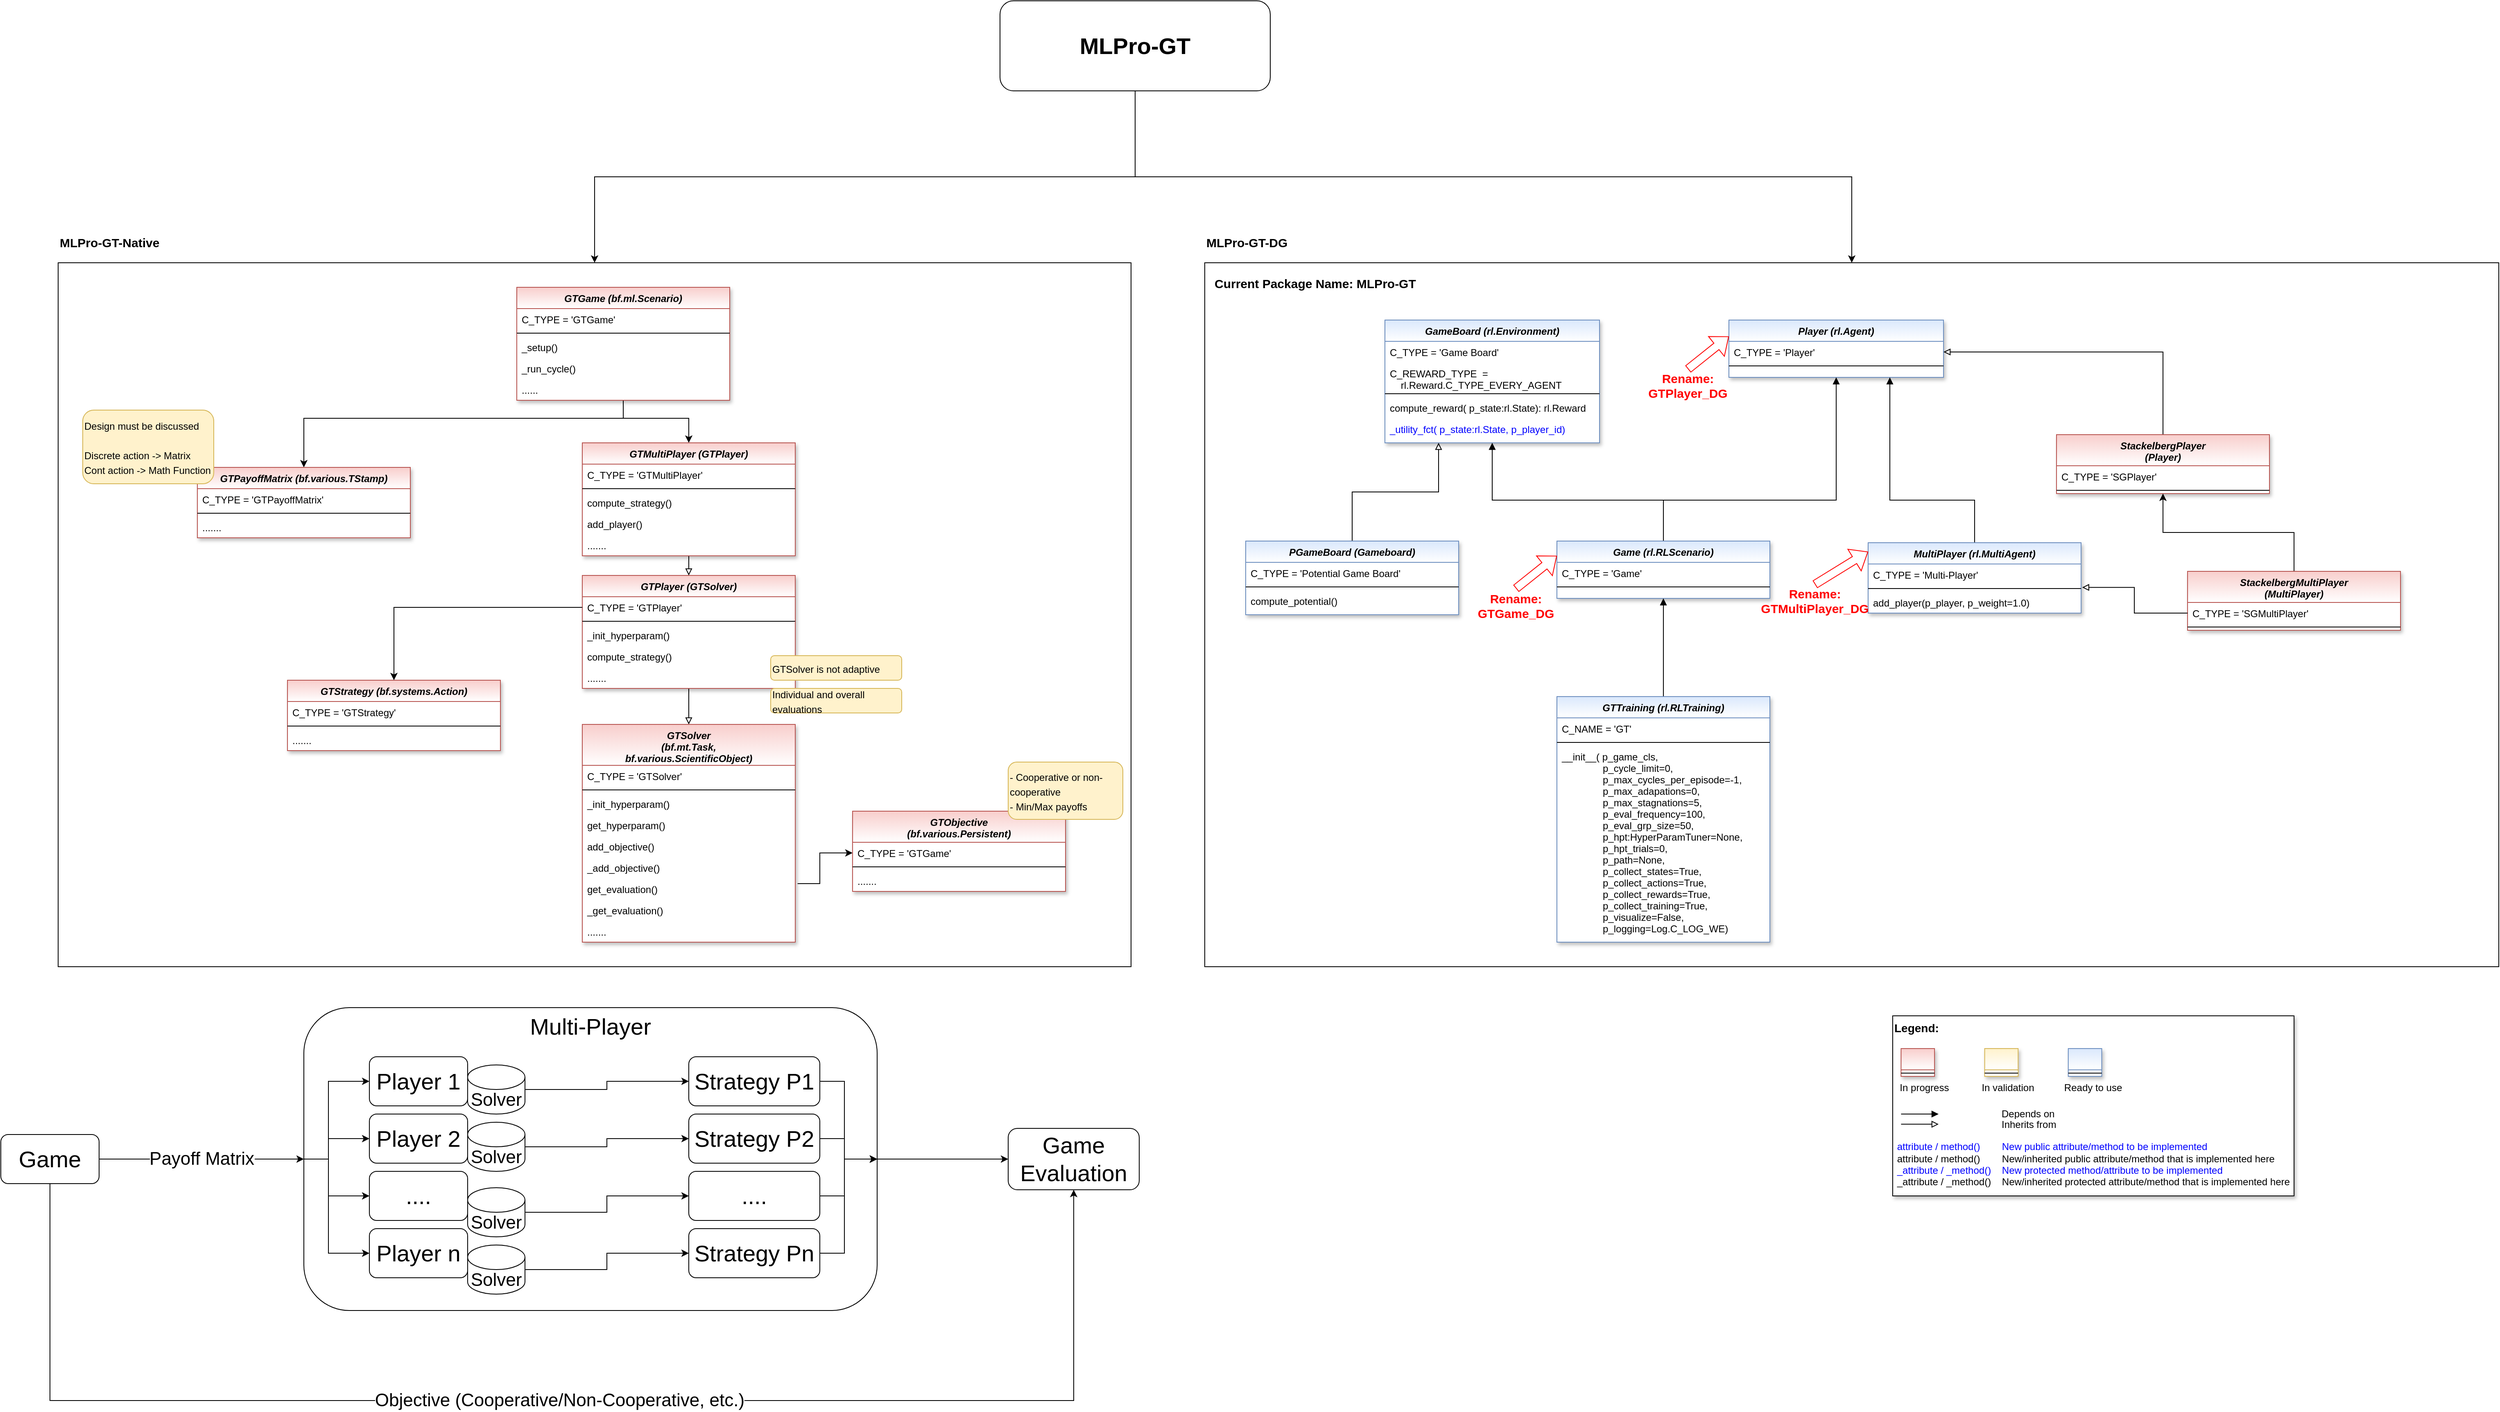 <mxfile version="20.8.10" type="device"><diagram id="C5RBs43oDa-KdzZeNtuy" name="Page-1"><mxGraphModel dx="4542" dy="1471" grid="1" gridSize="10" guides="1" tooltips="1" connect="1" arrows="1" fold="1" page="1" pageScale="1" pageWidth="2336" pageHeight="1654" math="0" shadow="0"><root><mxCell id="WIyWlLk6GJQsqaUBKTNV-0"/><mxCell id="WIyWlLk6GJQsqaUBKTNV-1" parent="WIyWlLk6GJQsqaUBKTNV-0"/><mxCell id="edyi3nbPPrcbqIj7zXXI-0" value="" style="rounded=0;whiteSpace=wrap;html=1;fillColor=none;" parent="WIyWlLk6GJQsqaUBKTNV-1" vertex="1"><mxGeometry x="1290" y="390" width="1580" height="860" as="geometry"/></mxCell><mxCell id="edyi3nbPPrcbqIj7zXXI-1" value="Player (rl.Agent)" style="swimlane;fontStyle=3;align=center;verticalAlign=top;childLayout=stackLayout;horizontal=1;startSize=26;horizontalStack=0;resizeParent=1;resizeLast=0;collapsible=1;marginBottom=0;rounded=0;shadow=1;strokeWidth=1;fillColor=#dae8fc;strokeColor=#6c8ebf;gradientColor=#ffffff;swimlaneFillColor=#ffffff;" parent="WIyWlLk6GJQsqaUBKTNV-1" vertex="1"><mxGeometry x="1930" y="460" width="262" height="70" as="geometry"><mxRectangle x="230" y="140" width="160" height="26" as="alternateBounds"/></mxGeometry></mxCell><mxCell id="edyi3nbPPrcbqIj7zXXI-2" value="C_TYPE = 'Player'" style="text;align=left;verticalAlign=top;spacingLeft=4;spacingRight=4;overflow=hidden;rotatable=0;points=[[0,0.5],[1,0.5]];portConstraint=eastwest;" parent="edyi3nbPPrcbqIj7zXXI-1" vertex="1"><mxGeometry y="26" width="262" height="26" as="geometry"/></mxCell><mxCell id="edyi3nbPPrcbqIj7zXXI-3" value="" style="line;html=1;strokeWidth=1;align=left;verticalAlign=middle;spacingTop=-1;spacingLeft=3;spacingRight=3;rotatable=0;labelPosition=right;points=[];portConstraint=eastwest;" parent="edyi3nbPPrcbqIj7zXXI-1" vertex="1"><mxGeometry y="52" width="262" height="8" as="geometry"/></mxCell><mxCell id="edyi3nbPPrcbqIj7zXXI-4" value="GameBoard (rl.Environment)" style="swimlane;fontStyle=3;align=center;verticalAlign=top;childLayout=stackLayout;horizontal=1;startSize=26;horizontalStack=0;resizeParent=1;resizeLast=0;collapsible=1;marginBottom=0;rounded=0;shadow=1;strokeWidth=1;fillColor=#dae8fc;strokeColor=#6c8ebf;gradientColor=#ffffff;swimlaneFillColor=#ffffff;" parent="WIyWlLk6GJQsqaUBKTNV-1" vertex="1"><mxGeometry x="1510" y="460" width="262" height="150" as="geometry"><mxRectangle x="230" y="140" width="160" height="26" as="alternateBounds"/></mxGeometry></mxCell><mxCell id="edyi3nbPPrcbqIj7zXXI-5" value="C_TYPE = 'Game Board'" style="text;align=left;verticalAlign=top;spacingLeft=4;spacingRight=4;overflow=hidden;rotatable=0;points=[[0,0.5],[1,0.5]];portConstraint=eastwest;" parent="edyi3nbPPrcbqIj7zXXI-4" vertex="1"><mxGeometry y="26" width="262" height="26" as="geometry"/></mxCell><mxCell id="edyi3nbPPrcbqIj7zXXI-6" value="C_REWARD_TYPE  = &#10;    rl.Reward.C_TYPE_EVERY_AGENT" style="text;align=left;verticalAlign=top;spacingLeft=4;spacingRight=4;overflow=hidden;rotatable=0;points=[[0,0.5],[1,0.5]];portConstraint=eastwest;" parent="edyi3nbPPrcbqIj7zXXI-4" vertex="1"><mxGeometry y="52" width="262" height="34" as="geometry"/></mxCell><mxCell id="edyi3nbPPrcbqIj7zXXI-7" value="" style="line;html=1;strokeWidth=1;align=left;verticalAlign=middle;spacingTop=-1;spacingLeft=3;spacingRight=3;rotatable=0;labelPosition=right;points=[];portConstraint=eastwest;" parent="edyi3nbPPrcbqIj7zXXI-4" vertex="1"><mxGeometry y="86" width="262" height="8" as="geometry"/></mxCell><mxCell id="edyi3nbPPrcbqIj7zXXI-8" value="compute_reward( p_state:rl.State): rl.Reward" style="text;align=left;verticalAlign=top;spacingLeft=4;spacingRight=4;overflow=hidden;rotatable=0;points=[[0,0.5],[1,0.5]];portConstraint=eastwest;" parent="edyi3nbPPrcbqIj7zXXI-4" vertex="1"><mxGeometry y="94" width="262" height="26" as="geometry"/></mxCell><mxCell id="edyi3nbPPrcbqIj7zXXI-9" value="_utility_fct( p_state:rl.State, p_player_id)" style="text;align=left;verticalAlign=top;spacingLeft=4;spacingRight=4;overflow=hidden;rotatable=0;points=[[0,0.5],[1,0.5]];portConstraint=eastwest;fontColor=#0000FF;" parent="edyi3nbPPrcbqIj7zXXI-4" vertex="1"><mxGeometry y="120" width="262" height="26" as="geometry"/></mxCell><mxCell id="edyi3nbPPrcbqIj7zXXI-10" style="edgeStyle=orthogonalEdgeStyle;rounded=0;orthogonalLoop=1;jettySize=auto;html=1;entryX=0.5;entryY=1;entryDx=0;entryDy=0;endArrow=block;endFill=1;exitX=0.5;exitY=0;exitDx=0;exitDy=0;" parent="WIyWlLk6GJQsqaUBKTNV-1" source="edyi3nbPPrcbqIj7zXXI-12" target="edyi3nbPPrcbqIj7zXXI-4" edge="1"><mxGeometry relative="1" as="geometry"><Array as="points"><mxPoint x="1830" y="680"/><mxPoint x="1638" y="680"/></Array></mxGeometry></mxCell><mxCell id="edyi3nbPPrcbqIj7zXXI-11" style="edgeStyle=orthogonalEdgeStyle;rounded=0;orthogonalLoop=1;jettySize=auto;html=1;entryX=0.5;entryY=1;entryDx=0;entryDy=0;endArrow=block;endFill=1;exitX=0.5;exitY=0;exitDx=0;exitDy=0;" parent="WIyWlLk6GJQsqaUBKTNV-1" source="edyi3nbPPrcbqIj7zXXI-12" target="edyi3nbPPrcbqIj7zXXI-1" edge="1"><mxGeometry relative="1" as="geometry"><Array as="points"><mxPoint x="1830" y="680"/><mxPoint x="2018" y="680"/></Array></mxGeometry></mxCell><mxCell id="edyi3nbPPrcbqIj7zXXI-12" value="Game (rl.RLScenario)" style="swimlane;fontStyle=3;align=center;verticalAlign=top;childLayout=stackLayout;horizontal=1;startSize=26;horizontalStack=0;resizeParent=1;resizeLast=0;collapsible=1;marginBottom=0;rounded=0;shadow=1;strokeWidth=1;fillColor=#dae8fc;strokeColor=#6c8ebf;gradientColor=#ffffff;swimlaneFillColor=#ffffff;" parent="WIyWlLk6GJQsqaUBKTNV-1" vertex="1"><mxGeometry x="1720" y="730" width="260" height="70" as="geometry"><mxRectangle x="230" y="140" width="160" height="26" as="alternateBounds"/></mxGeometry></mxCell><mxCell id="edyi3nbPPrcbqIj7zXXI-13" value="C_TYPE = 'Game'" style="text;align=left;verticalAlign=top;spacingLeft=4;spacingRight=4;overflow=hidden;rotatable=0;points=[[0,0.5],[1,0.5]];portConstraint=eastwest;" parent="edyi3nbPPrcbqIj7zXXI-12" vertex="1"><mxGeometry y="26" width="260" height="26" as="geometry"/></mxCell><mxCell id="edyi3nbPPrcbqIj7zXXI-14" value="" style="line;html=1;strokeWidth=1;align=left;verticalAlign=middle;spacingTop=-1;spacingLeft=3;spacingRight=3;rotatable=0;labelPosition=right;points=[];portConstraint=eastwest;" parent="edyi3nbPPrcbqIj7zXXI-12" vertex="1"><mxGeometry y="52" width="260" height="8" as="geometry"/></mxCell><mxCell id="edyi3nbPPrcbqIj7zXXI-15" style="edgeStyle=orthogonalEdgeStyle;rounded=0;orthogonalLoop=1;jettySize=auto;html=1;entryX=0.25;entryY=1;entryDx=0;entryDy=0;endArrow=block;endFill=0;" parent="WIyWlLk6GJQsqaUBKTNV-1" source="edyi3nbPPrcbqIj7zXXI-16" target="edyi3nbPPrcbqIj7zXXI-4" edge="1"><mxGeometry relative="1" as="geometry"><mxPoint x="1590" y="640" as="targetPoint"/></mxGeometry></mxCell><mxCell id="edyi3nbPPrcbqIj7zXXI-16" value="PGameBoard (Gameboard)" style="swimlane;fontStyle=3;align=center;verticalAlign=top;childLayout=stackLayout;horizontal=1;startSize=26;horizontalStack=0;resizeParent=1;resizeLast=0;collapsible=1;marginBottom=0;rounded=0;shadow=1;strokeWidth=1;fillColor=#dae8fc;strokeColor=#6c8ebf;gradientColor=#ffffff;swimlaneFillColor=#ffffff;" parent="WIyWlLk6GJQsqaUBKTNV-1" vertex="1"><mxGeometry x="1340" y="730" width="260" height="90" as="geometry"><mxRectangle x="230" y="140" width="160" height="26" as="alternateBounds"/></mxGeometry></mxCell><mxCell id="edyi3nbPPrcbqIj7zXXI-17" value="C_TYPE = 'Potential Game Board'" style="text;align=left;verticalAlign=top;spacingLeft=4;spacingRight=4;overflow=hidden;rotatable=0;points=[[0,0.5],[1,0.5]];portConstraint=eastwest;" parent="edyi3nbPPrcbqIj7zXXI-16" vertex="1"><mxGeometry y="26" width="260" height="26" as="geometry"/></mxCell><mxCell id="edyi3nbPPrcbqIj7zXXI-18" value="" style="line;html=1;strokeWidth=1;align=left;verticalAlign=middle;spacingTop=-1;spacingLeft=3;spacingRight=3;rotatable=0;labelPosition=right;points=[];portConstraint=eastwest;" parent="edyi3nbPPrcbqIj7zXXI-16" vertex="1"><mxGeometry y="52" width="260" height="8" as="geometry"/></mxCell><mxCell id="edyi3nbPPrcbqIj7zXXI-19" value="compute_potential()" style="text;align=left;verticalAlign=top;spacingLeft=4;spacingRight=4;overflow=hidden;rotatable=0;points=[[0,0.5],[1,0.5]];portConstraint=eastwest;" parent="edyi3nbPPrcbqIj7zXXI-16" vertex="1"><mxGeometry y="60" width="260" height="26" as="geometry"/></mxCell><mxCell id="edyi3nbPPrcbqIj7zXXI-20" style="edgeStyle=orthogonalEdgeStyle;rounded=0;orthogonalLoop=1;jettySize=auto;html=1;entryX=0.75;entryY=1;entryDx=0;entryDy=0;endArrow=block;endFill=1;exitX=0.5;exitY=0;exitDx=0;exitDy=0;" parent="WIyWlLk6GJQsqaUBKTNV-1" source="edyi3nbPPrcbqIj7zXXI-21" target="edyi3nbPPrcbqIj7zXXI-1" edge="1"><mxGeometry relative="1" as="geometry"><Array as="points"><mxPoint x="2170" y="680"/><mxPoint x="2073" y="680"/></Array></mxGeometry></mxCell><mxCell id="edyi3nbPPrcbqIj7zXXI-21" value="MultiPlayer (rl.MultiAgent)" style="swimlane;fontStyle=3;align=center;verticalAlign=top;childLayout=stackLayout;horizontal=1;startSize=26;horizontalStack=0;resizeParent=1;resizeLast=0;collapsible=1;marginBottom=0;rounded=0;shadow=1;strokeWidth=1;fillColor=#dae8fc;strokeColor=#6c8ebf;gradientColor=#ffffff;swimlaneFillColor=#ffffff;" parent="WIyWlLk6GJQsqaUBKTNV-1" vertex="1"><mxGeometry x="2100" y="732" width="260" height="86" as="geometry"><mxRectangle x="230" y="140" width="160" height="26" as="alternateBounds"/></mxGeometry></mxCell><mxCell id="edyi3nbPPrcbqIj7zXXI-22" value="C_TYPE = 'Multi-Player'" style="text;align=left;verticalAlign=top;spacingLeft=4;spacingRight=4;overflow=hidden;rotatable=0;points=[[0,0.5],[1,0.5]];portConstraint=eastwest;" parent="edyi3nbPPrcbqIj7zXXI-21" vertex="1"><mxGeometry y="26" width="260" height="26" as="geometry"/></mxCell><mxCell id="edyi3nbPPrcbqIj7zXXI-23" value="" style="line;html=1;strokeWidth=1;align=left;verticalAlign=middle;spacingTop=-1;spacingLeft=3;spacingRight=3;rotatable=0;labelPosition=right;points=[];portConstraint=eastwest;" parent="edyi3nbPPrcbqIj7zXXI-21" vertex="1"><mxGeometry y="52" width="260" height="8" as="geometry"/></mxCell><mxCell id="edyi3nbPPrcbqIj7zXXI-24" value="add_player(p_player, p_weight=1.0)" style="text;align=left;verticalAlign=top;spacingLeft=4;spacingRight=4;overflow=hidden;rotatable=0;points=[[0,0.5],[1,0.5]];portConstraint=eastwest;" parent="edyi3nbPPrcbqIj7zXXI-21" vertex="1"><mxGeometry y="60" width="260" height="26" as="geometry"/></mxCell><mxCell id="edyi3nbPPrcbqIj7zXXI-25" style="edgeStyle=orthogonalEdgeStyle;rounded=0;orthogonalLoop=1;jettySize=auto;html=1;entryX=0.5;entryY=1;entryDx=0;entryDy=0;endArrow=block;endFill=1;" parent="WIyWlLk6GJQsqaUBKTNV-1" source="edyi3nbPPrcbqIj7zXXI-26" target="edyi3nbPPrcbqIj7zXXI-12" edge="1"><mxGeometry relative="1" as="geometry"/></mxCell><mxCell id="edyi3nbPPrcbqIj7zXXI-26" value="GTTraining (rl.RLTraining)" style="swimlane;fontStyle=3;align=center;verticalAlign=top;childLayout=stackLayout;horizontal=1;startSize=26;horizontalStack=0;resizeParent=1;resizeLast=0;collapsible=1;marginBottom=0;rounded=0;shadow=1;strokeWidth=1;fillColor=#dae8fc;strokeColor=#6c8ebf;swimlaneFillColor=#ffffff;gradientColor=#ffffff;glass=0;" parent="WIyWlLk6GJQsqaUBKTNV-1" vertex="1"><mxGeometry x="1720" y="920" width="260" height="300" as="geometry"><mxRectangle x="230" y="140" width="160" height="26" as="alternateBounds"/></mxGeometry></mxCell><mxCell id="edyi3nbPPrcbqIj7zXXI-27" value="C_NAME = 'GT'" style="text;align=left;verticalAlign=top;spacingLeft=4;spacingRight=4;overflow=hidden;rotatable=0;points=[[0,0.5],[1,0.5]];portConstraint=eastwest;" parent="edyi3nbPPrcbqIj7zXXI-26" vertex="1"><mxGeometry y="26" width="260" height="26" as="geometry"/></mxCell><mxCell id="edyi3nbPPrcbqIj7zXXI-28" value="" style="line;html=1;strokeWidth=1;align=left;verticalAlign=middle;spacingTop=-1;spacingLeft=3;spacingRight=3;rotatable=0;labelPosition=right;points=[];portConstraint=eastwest;" parent="edyi3nbPPrcbqIj7zXXI-26" vertex="1"><mxGeometry y="52" width="260" height="8" as="geometry"/></mxCell><mxCell id="edyi3nbPPrcbqIj7zXXI-29" value="__init__( p_game_cls, &#10;               p_cycle_limit=0,&#10;               p_max_cycles_per_episode=-1, &#10;               p_max_adapations=0,&#10;               p_max_stagnations=5,&#10;               p_eval_frequency=100,&#10;               p_eval_grp_size=50,&#10;               p_hpt:HyperParamTuner=None,&#10;               p_hpt_trials=0,&#10;               p_path=None,&#10;               p_collect_states=True,&#10;               p_collect_actions=True,&#10;               p_collect_rewards=True,&#10;               p_collect_training=True,&#10;               p_visualize=False,&#10;               p_logging=Log.C_LOG_WE)" style="text;align=left;verticalAlign=top;spacingLeft=4;spacingRight=4;overflow=hidden;rotatable=0;points=[[0,0.5],[1,0.5]];portConstraint=eastwest;" parent="edyi3nbPPrcbqIj7zXXI-26" vertex="1"><mxGeometry y="60" width="260" height="240" as="geometry"/></mxCell><mxCell id="edyi3nbPPrcbqIj7zXXI-30" value="" style="group" parent="WIyWlLk6GJQsqaUBKTNV-1" vertex="1" connectable="0"><mxGeometry x="2130" y="1310" width="490" height="220" as="geometry"/></mxCell><mxCell id="edyi3nbPPrcbqIj7zXXI-31" value="&lt;font color=&quot;#000000&quot; size=&quot;1&quot;&gt;&lt;b style=&quot;font-size: 14px&quot;&gt;Legend:&lt;br&gt;&lt;/b&gt;&lt;/font&gt;&lt;br&gt;&lt;br&gt;&lt;br&gt;&lt;font color=&quot;#0000ff&quot; style=&quot;font-size: 6px&quot;&gt;&lt;br&gt;&lt;/font&gt;&lt;span style=&quot;color: rgb(0 , 0 , 0)&quot;&gt;&lt;font style=&quot;font-size: 4px&quot;&gt;&amp;nbsp; &amp;nbsp;&lt;/font&gt;&amp;nbsp;In progress&amp;nbsp; &amp;nbsp; &amp;nbsp; &amp;nbsp; &amp;nbsp; &amp;nbsp; In validation&amp;nbsp; &amp;nbsp; &amp;nbsp; &amp;nbsp; &amp;nbsp; &amp;nbsp;Ready to use&lt;/span&gt;&lt;font color=&quot;#000000&quot;&gt;&amp;nbsp;&lt;br&gt;&lt;/font&gt;&lt;font color=&quot;#0000ff&quot;&gt;&lt;br&gt;&lt;br&gt;&lt;br&gt;&lt;br&gt;&amp;nbsp;attribute / method()&amp;nbsp; &amp;nbsp; &amp;nbsp; &amp;nbsp; New public attribute/method to be implemented&lt;/font&gt;&lt;br&gt;&lt;font color=&quot;#000000&quot;&gt;&amp;nbsp;&lt;/font&gt;&lt;font color=&quot;#000000&quot;&gt;attribute / method()&lt;span&gt;&#9;&lt;/span&gt;&amp;nbsp; &amp;nbsp; &amp;nbsp; &amp;nbsp;New/inherited public attribute/method that is implemented here&lt;br&gt;&lt;/font&gt;&lt;font color=&quot;#0000ff&quot;&gt;&amp;nbsp;_attribute /&amp;nbsp;&lt;/font&gt;&lt;font color=&quot;#0000ff&quot;&gt;_method()&amp;nbsp; &amp;nbsp; New protected method/attribute to be implemented&lt;/font&gt;&lt;br&gt;&lt;font color=&quot;#000000&quot;&gt;&amp;nbsp;_attribute / _method()&amp;nbsp; &amp;nbsp; New/inherited protected attribute/method that is implemented here&lt;br&gt;&lt;/font&gt;&lt;font color=&quot;#000000&quot;&gt;&lt;br&gt;&lt;br&gt;&lt;br&gt;&lt;br&gt;&lt;br&gt;&lt;/font&gt;" style="text;html=1;align=left;verticalAlign=top;whiteSpace=wrap;rounded=0;fontColor=#006600;strokeColor=#000000;shadow=1;fillColor=#ffffff;" parent="edyi3nbPPrcbqIj7zXXI-30" vertex="1"><mxGeometry width="490.0" height="220" as="geometry"/></mxCell><mxCell id="edyi3nbPPrcbqIj7zXXI-32" value="Depends on" style="endArrow=block;html=1;labelPosition=right;verticalLabelPosition=middle;align=left;verticalAlign=middle;endFill=1;fontSize=12;" parent="edyi3nbPPrcbqIj7zXXI-30" edge="1"><mxGeometry x="-1623.125" y="-2180" width="51.042" height="50" as="geometry"><mxPoint x="10.208" y="120.003" as="sourcePoint"/><mxPoint x="55.991" y="120.003" as="targetPoint"/><mxPoint x="98" as="offset"/><Array as="points"><mxPoint x="30.625" y="120"/></Array></mxGeometry></mxCell><mxCell id="edyi3nbPPrcbqIj7zXXI-33" value="Inherits from" style="endArrow=block;html=1;labelPosition=right;verticalLabelPosition=middle;align=left;verticalAlign=middle;endFill=0;fontSize=12;" parent="edyi3nbPPrcbqIj7zXXI-30" edge="1"><mxGeometry x="-1623.125" y="-2180" width="51.042" height="50" as="geometry"><mxPoint x="10.208" y="132.385" as="sourcePoint"/><mxPoint x="55.991" y="132.385" as="targetPoint"/><mxPoint x="98" y="1" as="offset"/></mxGeometry></mxCell><mxCell id="edyi3nbPPrcbqIj7zXXI-34" value="" style="swimlane;fontStyle=3;align=center;verticalAlign=top;childLayout=stackLayout;horizontal=1;startSize=26;horizontalStack=0;resizeParent=1;resizeLast=0;collapsible=1;marginBottom=0;rounded=0;shadow=1;strokeWidth=1;fillColor=#f8cecc;strokeColor=#b85450;gradientColor=#ffffff;swimlaneFillColor=#ffffff;" parent="edyi3nbPPrcbqIj7zXXI-30" vertex="1"><mxGeometry x="10.208" y="40" width="40.833" height="34" as="geometry"><mxRectangle x="230" y="140" width="160" height="26" as="alternateBounds"/></mxGeometry></mxCell><mxCell id="edyi3nbPPrcbqIj7zXXI-35" value="" style="line;html=1;strokeWidth=1;align=left;verticalAlign=middle;spacingTop=-1;spacingLeft=3;spacingRight=3;rotatable=0;labelPosition=right;points=[];portConstraint=eastwest;" parent="edyi3nbPPrcbqIj7zXXI-34" vertex="1"><mxGeometry y="26" width="40.833" height="8" as="geometry"/></mxCell><mxCell id="edyi3nbPPrcbqIj7zXXI-36" value="" style="swimlane;fontStyle=3;align=center;verticalAlign=top;childLayout=stackLayout;horizontal=1;startSize=26;horizontalStack=0;resizeParent=1;resizeLast=0;collapsible=1;marginBottom=0;rounded=0;shadow=1;strokeWidth=1;fillColor=#fff2cc;strokeColor=#d6b656;gradientColor=#ffffff;swimlaneFillColor=#ffffff;" parent="edyi3nbPPrcbqIj7zXXI-30" vertex="1"><mxGeometry x="112.292" y="40" width="40.833" height="34" as="geometry"><mxRectangle x="230" y="140" width="160" height="26" as="alternateBounds"/></mxGeometry></mxCell><mxCell id="edyi3nbPPrcbqIj7zXXI-37" value="" style="line;html=1;strokeWidth=1;align=left;verticalAlign=middle;spacingTop=-1;spacingLeft=3;spacingRight=3;rotatable=0;labelPosition=right;points=[];portConstraint=eastwest;" parent="edyi3nbPPrcbqIj7zXXI-36" vertex="1"><mxGeometry y="26" width="40.833" height="8" as="geometry"/></mxCell><mxCell id="edyi3nbPPrcbqIj7zXXI-38" value="" style="swimlane;fontStyle=3;align=center;verticalAlign=top;childLayout=stackLayout;horizontal=1;startSize=26;horizontalStack=0;resizeParent=1;resizeLast=0;collapsible=1;marginBottom=0;rounded=0;shadow=1;strokeWidth=1;fillColor=#dae8fc;strokeColor=#6c8ebf;gradientColor=#ffffff;swimlaneFillColor=#ffffff;" parent="edyi3nbPPrcbqIj7zXXI-30" vertex="1"><mxGeometry x="214.375" y="40" width="40.833" height="34" as="geometry"><mxRectangle x="230" y="140" width="160" height="26" as="alternateBounds"/></mxGeometry></mxCell><mxCell id="edyi3nbPPrcbqIj7zXXI-39" value="" style="line;html=1;strokeWidth=1;align=left;verticalAlign=middle;spacingTop=-1;spacingLeft=3;spacingRight=3;rotatable=0;labelPosition=right;points=[];portConstraint=eastwest;" parent="edyi3nbPPrcbqIj7zXXI-38" vertex="1"><mxGeometry y="26" width="40.833" height="8" as="geometry"/></mxCell><mxCell id="edyi3nbPPrcbqIj7zXXI-40" value="Current Package Name: MLPro-GT" style="text;html=1;strokeColor=none;fillColor=none;align=left;verticalAlign=middle;whiteSpace=wrap;rounded=0;fontSize=15;fontStyle=1" parent="WIyWlLk6GJQsqaUBKTNV-1" vertex="1"><mxGeometry x="1300" y="400" width="290" height="30" as="geometry"/></mxCell><mxCell id="edyi3nbPPrcbqIj7zXXI-41" value="MLPro-GT-DG" style="text;html=1;strokeColor=none;fillColor=none;align=left;verticalAlign=middle;whiteSpace=wrap;rounded=0;fontSize=15;fontStyle=1" parent="WIyWlLk6GJQsqaUBKTNV-1" vertex="1"><mxGeometry x="1290" y="350" width="290" height="30" as="geometry"/></mxCell><mxCell id="edyi3nbPPrcbqIj7zXXI-42" value="" style="rounded=0;whiteSpace=wrap;html=1;fillColor=none;" parent="WIyWlLk6GJQsqaUBKTNV-1" vertex="1"><mxGeometry x="-110" y="390" width="1310" height="860" as="geometry"/></mxCell><mxCell id="edyi3nbPPrcbqIj7zXXI-43" value="MLPro-GT-Native" style="text;html=1;strokeColor=none;fillColor=none;align=left;verticalAlign=middle;whiteSpace=wrap;rounded=0;fontSize=15;fontStyle=1" parent="WIyWlLk6GJQsqaUBKTNV-1" vertex="1"><mxGeometry x="-110" y="350" width="290" height="30" as="geometry"/></mxCell><mxCell id="edyi3nbPPrcbqIj7zXXI-44" style="edgeStyle=orthogonalEdgeStyle;rounded=0;orthogonalLoop=1;jettySize=auto;html=1;exitX=0.5;exitY=1;exitDx=0;exitDy=0;strokeColor=#000000;fontSize=12;fontColor=#FF0000;" parent="WIyWlLk6GJQsqaUBKTNV-1" source="edyi3nbPPrcbqIj7zXXI-47" target="edyi3nbPPrcbqIj7zXXI-62" edge="1"><mxGeometry relative="1" as="geometry"><Array as="points"><mxPoint x="580" y="580"/><mxPoint x="660" y="580"/></Array></mxGeometry></mxCell><mxCell id="edyi3nbPPrcbqIj7zXXI-45" style="edgeStyle=orthogonalEdgeStyle;rounded=0;orthogonalLoop=1;jettySize=auto;html=1;exitX=0.5;exitY=1;exitDx=0;exitDy=0;strokeColor=#000000;fontSize=12;fontColor=#FF0000;" parent="WIyWlLk6GJQsqaUBKTNV-1" source="edyi3nbPPrcbqIj7zXXI-47" target="edyi3nbPPrcbqIj7zXXI-69" edge="1"><mxGeometry relative="1" as="geometry"><Array as="points"><mxPoint x="580" y="580"/><mxPoint x="190" y="580"/></Array></mxGeometry></mxCell><mxCell id="edyi3nbPPrcbqIj7zXXI-47" value="GTGame (bf.ml.Scenario)" style="swimlane;fontStyle=3;align=center;verticalAlign=top;childLayout=stackLayout;horizontal=1;startSize=26;horizontalStack=0;resizeParent=1;resizeLast=0;collapsible=1;marginBottom=0;rounded=0;shadow=1;strokeWidth=1;fillColor=#f8cecc;strokeColor=#b85450;swimlaneFillColor=#ffffff;gradientColor=#FFFFFF;" parent="WIyWlLk6GJQsqaUBKTNV-1" vertex="1"><mxGeometry x="450" y="420" width="260" height="138" as="geometry"><mxRectangle x="230" y="140" width="160" height="26" as="alternateBounds"/></mxGeometry></mxCell><mxCell id="edyi3nbPPrcbqIj7zXXI-48" value="C_TYPE = 'GTGame'" style="text;align=left;verticalAlign=top;spacingLeft=4;spacingRight=4;overflow=hidden;rotatable=0;points=[[0,0.5],[1,0.5]];portConstraint=eastwest;" parent="edyi3nbPPrcbqIj7zXXI-47" vertex="1"><mxGeometry y="26" width="260" height="26" as="geometry"/></mxCell><mxCell id="edyi3nbPPrcbqIj7zXXI-49" value="" style="line;html=1;strokeWidth=1;align=left;verticalAlign=middle;spacingTop=-1;spacingLeft=3;spacingRight=3;rotatable=0;labelPosition=right;points=[];portConstraint=eastwest;" parent="edyi3nbPPrcbqIj7zXXI-47" vertex="1"><mxGeometry y="52" width="260" height="8" as="geometry"/></mxCell><mxCell id="PY6VnsQkHOvrlPO8x4ux-0" value="_setup()" style="text;align=left;verticalAlign=top;spacingLeft=4;spacingRight=4;overflow=hidden;rotatable=0;points=[[0,0.5],[1,0.5]];portConstraint=eastwest;" vertex="1" parent="edyi3nbPPrcbqIj7zXXI-47"><mxGeometry y="60" width="260" height="26" as="geometry"/></mxCell><mxCell id="PY6VnsQkHOvrlPO8x4ux-1" value="_run_cycle()" style="text;align=left;verticalAlign=top;spacingLeft=4;spacingRight=4;overflow=hidden;rotatable=0;points=[[0,0.5],[1,0.5]];portConstraint=eastwest;" vertex="1" parent="edyi3nbPPrcbqIj7zXXI-47"><mxGeometry y="86" width="260" height="26" as="geometry"/></mxCell><mxCell id="PY6VnsQkHOvrlPO8x4ux-2" value="......" style="text;align=left;verticalAlign=top;spacingLeft=4;spacingRight=4;overflow=hidden;rotatable=0;points=[[0,0.5],[1,0.5]];portConstraint=eastwest;" vertex="1" parent="edyi3nbPPrcbqIj7zXXI-47"><mxGeometry y="112" width="260" height="26" as="geometry"/></mxCell><mxCell id="edyi3nbPPrcbqIj7zXXI-50" value="" style="shape=flexArrow;endArrow=classic;html=1;rounded=0;fontSize=15;fontColor=#FF0000;exitX=0.5;exitY=0;exitDx=0;exitDy=0;strokeColor=#FF0000;" parent="WIyWlLk6GJQsqaUBKTNV-1" source="edyi3nbPPrcbqIj7zXXI-51" edge="1"><mxGeometry width="50" height="50" relative="1" as="geometry"><mxPoint x="1960" y="510" as="sourcePoint"/><mxPoint x="1930" y="480.0" as="targetPoint"/></mxGeometry></mxCell><mxCell id="edyi3nbPPrcbqIj7zXXI-51" value="Rename:&lt;br&gt;GTPlayer_DG" style="text;html=1;strokeColor=none;fillColor=none;align=center;verticalAlign=middle;whiteSpace=wrap;rounded=0;fontSize=15;fontColor=#FF0000;fontStyle=1" parent="WIyWlLk6GJQsqaUBKTNV-1" vertex="1"><mxGeometry x="1840" y="520" width="80" height="40" as="geometry"/></mxCell><mxCell id="edyi3nbPPrcbqIj7zXXI-52" value="" style="shape=flexArrow;endArrow=classic;html=1;rounded=0;fontSize=15;fontColor=#FF0000;exitX=0.5;exitY=0;exitDx=0;exitDy=0;strokeColor=#FF0000;" parent="WIyWlLk6GJQsqaUBKTNV-1" source="edyi3nbPPrcbqIj7zXXI-53" edge="1"><mxGeometry width="50" height="50" relative="1" as="geometry"><mxPoint x="1750" y="778" as="sourcePoint"/><mxPoint x="1720" y="748" as="targetPoint"/></mxGeometry></mxCell><mxCell id="edyi3nbPPrcbqIj7zXXI-53" value="Rename:&lt;br&gt;GTGame_DG" style="text;html=1;strokeColor=none;fillColor=none;align=center;verticalAlign=middle;whiteSpace=wrap;rounded=0;fontSize=15;fontColor=#FF0000;fontStyle=1" parent="WIyWlLk6GJQsqaUBKTNV-1" vertex="1"><mxGeometry x="1630" y="788" width="80" height="42" as="geometry"/></mxCell><mxCell id="edyi3nbPPrcbqIj7zXXI-54" style="edgeStyle=orthogonalEdgeStyle;rounded=0;orthogonalLoop=1;jettySize=auto;html=1;exitX=0.5;exitY=1;exitDx=0;exitDy=0;strokeColor=#000000;fontSize=12;fontColor=#FF0000;endArrow=block;endFill=0;" parent="WIyWlLk6GJQsqaUBKTNV-1" source="edyi3nbPPrcbqIj7zXXI-55" target="edyi3nbPPrcbqIj7zXXI-65" edge="1"><mxGeometry relative="1" as="geometry"/></mxCell><mxCell id="edyi3nbPPrcbqIj7zXXI-55" value="GTPlayer (GTSolver)" style="swimlane;fontStyle=3;align=center;verticalAlign=top;childLayout=stackLayout;horizontal=1;startSize=26;horizontalStack=0;resizeParent=1;resizeLast=0;collapsible=1;marginBottom=0;rounded=0;shadow=1;strokeWidth=1;fillColor=#f8cecc;strokeColor=#b85450;swimlaneFillColor=#ffffff;gradientColor=#FFFFFF;" parent="WIyWlLk6GJQsqaUBKTNV-1" vertex="1"><mxGeometry x="530" y="772" width="260" height="138" as="geometry"><mxRectangle x="230" y="140" width="160" height="26" as="alternateBounds"/></mxGeometry></mxCell><mxCell id="edyi3nbPPrcbqIj7zXXI-56" value="C_TYPE = 'GTPlayer'" style="text;align=left;verticalAlign=top;spacingLeft=4;spacingRight=4;overflow=hidden;rotatable=0;points=[[0,0.5],[1,0.5]];portConstraint=eastwest;" parent="edyi3nbPPrcbqIj7zXXI-55" vertex="1"><mxGeometry y="26" width="260" height="26" as="geometry"/></mxCell><mxCell id="edyi3nbPPrcbqIj7zXXI-57" value="" style="line;html=1;strokeWidth=1;align=left;verticalAlign=middle;spacingTop=-1;spacingLeft=3;spacingRight=3;rotatable=0;labelPosition=right;points=[];portConstraint=eastwest;" parent="edyi3nbPPrcbqIj7zXXI-55" vertex="1"><mxGeometry y="52" width="260" height="8" as="geometry"/></mxCell><mxCell id="PY6VnsQkHOvrlPO8x4ux-17" value="_init_hyperparam()" style="text;align=left;verticalAlign=top;spacingLeft=4;spacingRight=4;overflow=hidden;rotatable=0;points=[[0,0.5],[1,0.5]];portConstraint=eastwest;" vertex="1" parent="edyi3nbPPrcbqIj7zXXI-55"><mxGeometry y="60" width="260" height="26" as="geometry"/></mxCell><mxCell id="PY6VnsQkHOvrlPO8x4ux-18" value="compute_strategy()" style="text;align=left;verticalAlign=top;spacingLeft=4;spacingRight=4;overflow=hidden;rotatable=0;points=[[0,0.5],[1,0.5]];portConstraint=eastwest;" vertex="1" parent="edyi3nbPPrcbqIj7zXXI-55"><mxGeometry y="86" width="260" height="26" as="geometry"/></mxCell><mxCell id="PY6VnsQkHOvrlPO8x4ux-23" value="......." style="text;align=left;verticalAlign=top;spacingLeft=4;spacingRight=4;overflow=hidden;rotatable=0;points=[[0,0.5],[1,0.5]];portConstraint=eastwest;" vertex="1" parent="edyi3nbPPrcbqIj7zXXI-55"><mxGeometry y="112" width="260" height="26" as="geometry"/></mxCell><mxCell id="edyi3nbPPrcbqIj7zXXI-58" value="GTStrategy (bf.systems.Action)" style="swimlane;fontStyle=3;align=center;verticalAlign=top;childLayout=stackLayout;horizontal=1;startSize=26;horizontalStack=0;resizeParent=1;resizeLast=0;collapsible=1;marginBottom=0;rounded=0;shadow=1;strokeWidth=1;fillColor=#f8cecc;strokeColor=#b85450;swimlaneFillColor=#ffffff;gradientColor=#FFFFFF;" parent="WIyWlLk6GJQsqaUBKTNV-1" vertex="1"><mxGeometry x="170" y="900" width="260" height="86" as="geometry"><mxRectangle x="230" y="140" width="160" height="26" as="alternateBounds"/></mxGeometry></mxCell><mxCell id="edyi3nbPPrcbqIj7zXXI-59" value="C_TYPE = 'GTStrategy'" style="text;align=left;verticalAlign=top;spacingLeft=4;spacingRight=4;overflow=hidden;rotatable=0;points=[[0,0.5],[1,0.5]];portConstraint=eastwest;" parent="edyi3nbPPrcbqIj7zXXI-58" vertex="1"><mxGeometry y="26" width="260" height="26" as="geometry"/></mxCell><mxCell id="edyi3nbPPrcbqIj7zXXI-60" value="" style="line;html=1;strokeWidth=1;align=left;verticalAlign=middle;spacingTop=-1;spacingLeft=3;spacingRight=3;rotatable=0;labelPosition=right;points=[];portConstraint=eastwest;" parent="edyi3nbPPrcbqIj7zXXI-58" vertex="1"><mxGeometry y="52" width="260" height="8" as="geometry"/></mxCell><mxCell id="PY6VnsQkHOvrlPO8x4ux-21" value="......." style="text;align=left;verticalAlign=top;spacingLeft=4;spacingRight=4;overflow=hidden;rotatable=0;points=[[0,0.5],[1,0.5]];portConstraint=eastwest;" vertex="1" parent="edyi3nbPPrcbqIj7zXXI-58"><mxGeometry y="60" width="260" height="26" as="geometry"/></mxCell><mxCell id="edyi3nbPPrcbqIj7zXXI-61" style="edgeStyle=orthogonalEdgeStyle;rounded=0;orthogonalLoop=1;jettySize=auto;html=1;exitX=0.5;exitY=1;exitDx=0;exitDy=0;entryX=0.5;entryY=0;entryDx=0;entryDy=0;strokeColor=#000000;fontSize=12;fontColor=#FF0000;endArrow=block;endFill=0;" parent="WIyWlLk6GJQsqaUBKTNV-1" source="edyi3nbPPrcbqIj7zXXI-62" target="edyi3nbPPrcbqIj7zXXI-55" edge="1"><mxGeometry relative="1" as="geometry"/></mxCell><mxCell id="edyi3nbPPrcbqIj7zXXI-62" value="GTMultiPlayer (GTPlayer)" style="swimlane;fontStyle=3;align=center;verticalAlign=top;childLayout=stackLayout;horizontal=1;startSize=26;horizontalStack=0;resizeParent=1;resizeLast=0;collapsible=1;marginBottom=0;rounded=0;shadow=1;strokeWidth=1;fillColor=#f8cecc;strokeColor=#b85450;swimlaneFillColor=#ffffff;gradientColor=#FFFFFF;" parent="WIyWlLk6GJQsqaUBKTNV-1" vertex="1"><mxGeometry x="530" y="610" width="260" height="138" as="geometry"><mxRectangle x="230" y="140" width="160" height="26" as="alternateBounds"/></mxGeometry></mxCell><mxCell id="edyi3nbPPrcbqIj7zXXI-63" value="C_TYPE = 'GTMultiPlayer'" style="text;align=left;verticalAlign=top;spacingLeft=4;spacingRight=4;overflow=hidden;rotatable=0;points=[[0,0.5],[1,0.5]];portConstraint=eastwest;" parent="edyi3nbPPrcbqIj7zXXI-62" vertex="1"><mxGeometry y="26" width="260" height="26" as="geometry"/></mxCell><mxCell id="edyi3nbPPrcbqIj7zXXI-64" value="" style="line;html=1;strokeWidth=1;align=left;verticalAlign=middle;spacingTop=-1;spacingLeft=3;spacingRight=3;rotatable=0;labelPosition=right;points=[];portConstraint=eastwest;" parent="edyi3nbPPrcbqIj7zXXI-62" vertex="1"><mxGeometry y="52" width="260" height="8" as="geometry"/></mxCell><mxCell id="PY6VnsQkHOvrlPO8x4ux-19" value="compute_strategy()" style="text;align=left;verticalAlign=top;spacingLeft=4;spacingRight=4;overflow=hidden;rotatable=0;points=[[0,0.5],[1,0.5]];portConstraint=eastwest;" vertex="1" parent="edyi3nbPPrcbqIj7zXXI-62"><mxGeometry y="60" width="260" height="26" as="geometry"/></mxCell><mxCell id="PY6VnsQkHOvrlPO8x4ux-20" value="add_player()" style="text;align=left;verticalAlign=top;spacingLeft=4;spacingRight=4;overflow=hidden;rotatable=0;points=[[0,0.5],[1,0.5]];portConstraint=eastwest;" vertex="1" parent="edyi3nbPPrcbqIj7zXXI-62"><mxGeometry y="86" width="260" height="26" as="geometry"/></mxCell><mxCell id="PY6VnsQkHOvrlPO8x4ux-24" value="......." style="text;align=left;verticalAlign=top;spacingLeft=4;spacingRight=4;overflow=hidden;rotatable=0;points=[[0,0.5],[1,0.5]];portConstraint=eastwest;" vertex="1" parent="edyi3nbPPrcbqIj7zXXI-62"><mxGeometry y="112" width="260" height="26" as="geometry"/></mxCell><mxCell id="edyi3nbPPrcbqIj7zXXI-65" value="GTSolver&#10;(bf.mt.Task,&#10;bf.various.ScientificObject)" style="swimlane;fontStyle=3;align=center;verticalAlign=top;childLayout=stackLayout;horizontal=1;startSize=50;horizontalStack=0;resizeParent=1;resizeLast=0;collapsible=1;marginBottom=0;rounded=0;shadow=1;strokeWidth=1;fillColor=#f8cecc;strokeColor=#b85450;swimlaneFillColor=#ffffff;gradientColor=#FFFFFF;" parent="WIyWlLk6GJQsqaUBKTNV-1" vertex="1"><mxGeometry x="530" y="954" width="260" height="266" as="geometry"><mxRectangle x="230" y="140" width="160" height="26" as="alternateBounds"/></mxGeometry></mxCell><mxCell id="edyi3nbPPrcbqIj7zXXI-66" value="C_TYPE = 'GTSolver'" style="text;align=left;verticalAlign=top;spacingLeft=4;spacingRight=4;overflow=hidden;rotatable=0;points=[[0,0.5],[1,0.5]];portConstraint=eastwest;" parent="edyi3nbPPrcbqIj7zXXI-65" vertex="1"><mxGeometry y="50" width="260" height="26" as="geometry"/></mxCell><mxCell id="edyi3nbPPrcbqIj7zXXI-67" value="" style="line;html=1;strokeWidth=1;align=left;verticalAlign=middle;spacingTop=-1;spacingLeft=3;spacingRight=3;rotatable=0;labelPosition=right;points=[];portConstraint=eastwest;" parent="edyi3nbPPrcbqIj7zXXI-65" vertex="1"><mxGeometry y="76" width="260" height="8" as="geometry"/></mxCell><mxCell id="PY6VnsQkHOvrlPO8x4ux-3" value="_init_hyperparam()" style="text;align=left;verticalAlign=top;spacingLeft=4;spacingRight=4;overflow=hidden;rotatable=0;points=[[0,0.5],[1,0.5]];portConstraint=eastwest;" vertex="1" parent="edyi3nbPPrcbqIj7zXXI-65"><mxGeometry y="84" width="260" height="26" as="geometry"/></mxCell><mxCell id="PY6VnsQkHOvrlPO8x4ux-4" value="get_hyperparam()" style="text;align=left;verticalAlign=top;spacingLeft=4;spacingRight=4;overflow=hidden;rotatable=0;points=[[0,0.5],[1,0.5]];portConstraint=eastwest;" vertex="1" parent="edyi3nbPPrcbqIj7zXXI-65"><mxGeometry y="110" width="260" height="26" as="geometry"/></mxCell><mxCell id="PY6VnsQkHOvrlPO8x4ux-6" value="add_objective()" style="text;align=left;verticalAlign=top;spacingLeft=4;spacingRight=4;overflow=hidden;rotatable=0;points=[[0,0.5],[1,0.5]];portConstraint=eastwest;" vertex="1" parent="edyi3nbPPrcbqIj7zXXI-65"><mxGeometry y="136" width="260" height="26" as="geometry"/></mxCell><mxCell id="PY6VnsQkHOvrlPO8x4ux-7" value="_add_objective()" style="text;align=left;verticalAlign=top;spacingLeft=4;spacingRight=4;overflow=hidden;rotatable=0;points=[[0,0.5],[1,0.5]];portConstraint=eastwest;" vertex="1" parent="edyi3nbPPrcbqIj7zXXI-65"><mxGeometry y="162" width="260" height="26" as="geometry"/></mxCell><mxCell id="PY6VnsQkHOvrlPO8x4ux-8" value="get_evaluation()" style="text;align=left;verticalAlign=top;spacingLeft=4;spacingRight=4;overflow=hidden;rotatable=0;points=[[0,0.5],[1,0.5]];portConstraint=eastwest;" vertex="1" parent="edyi3nbPPrcbqIj7zXXI-65"><mxGeometry y="188" width="260" height="26" as="geometry"/></mxCell><mxCell id="PY6VnsQkHOvrlPO8x4ux-9" value="_get_evaluation()" style="text;align=left;verticalAlign=top;spacingLeft=4;spacingRight=4;overflow=hidden;rotatable=0;points=[[0,0.5],[1,0.5]];portConstraint=eastwest;" vertex="1" parent="edyi3nbPPrcbqIj7zXXI-65"><mxGeometry y="214" width="260" height="26" as="geometry"/></mxCell><mxCell id="PY6VnsQkHOvrlPO8x4ux-15" value="......." style="text;align=left;verticalAlign=top;spacingLeft=4;spacingRight=4;overflow=hidden;rotatable=0;points=[[0,0.5],[1,0.5]];portConstraint=eastwest;" vertex="1" parent="edyi3nbPPrcbqIj7zXXI-65"><mxGeometry y="240" width="260" height="26" as="geometry"/></mxCell><mxCell id="edyi3nbPPrcbqIj7zXXI-68" value="&lt;font style=&quot;font-size: 12px;&quot;&gt;GTSolver is not adaptive&lt;/font&gt;" style="rounded=1;whiteSpace=wrap;html=1;fontSize=15;fillColor=#fff2cc;strokeColor=#d6b656;align=left;" parent="WIyWlLk6GJQsqaUBKTNV-1" vertex="1"><mxGeometry x="760" y="870" width="160" height="30" as="geometry"/></mxCell><mxCell id="edyi3nbPPrcbqIj7zXXI-69" value="GTPayoffMatrix (bf.various.TStamp)" style="swimlane;fontStyle=3;align=center;verticalAlign=top;childLayout=stackLayout;horizontal=1;startSize=26;horizontalStack=0;resizeParent=1;resizeLast=0;collapsible=1;marginBottom=0;rounded=0;shadow=1;strokeWidth=1;fillColor=#f8cecc;strokeColor=#b85450;swimlaneFillColor=#ffffff;gradientColor=#FFFFFF;" parent="WIyWlLk6GJQsqaUBKTNV-1" vertex="1"><mxGeometry x="60" y="640" width="260" height="86" as="geometry"><mxRectangle x="230" y="140" width="160" height="26" as="alternateBounds"/></mxGeometry></mxCell><mxCell id="edyi3nbPPrcbqIj7zXXI-70" value="C_TYPE = 'GTPayoffMatrix'" style="text;align=left;verticalAlign=top;spacingLeft=4;spacingRight=4;overflow=hidden;rotatable=0;points=[[0,0.5],[1,0.5]];portConstraint=eastwest;" parent="edyi3nbPPrcbqIj7zXXI-69" vertex="1"><mxGeometry y="26" width="260" height="26" as="geometry"/></mxCell><mxCell id="edyi3nbPPrcbqIj7zXXI-71" value="" style="line;html=1;strokeWidth=1;align=left;verticalAlign=middle;spacingTop=-1;spacingLeft=3;spacingRight=3;rotatable=0;labelPosition=right;points=[];portConstraint=eastwest;" parent="edyi3nbPPrcbqIj7zXXI-69" vertex="1"><mxGeometry y="52" width="260" height="8" as="geometry"/></mxCell><mxCell id="PY6VnsQkHOvrlPO8x4ux-22" value="......." style="text;align=left;verticalAlign=top;spacingLeft=4;spacingRight=4;overflow=hidden;rotatable=0;points=[[0,0.5],[1,0.5]];portConstraint=eastwest;" vertex="1" parent="edyi3nbPPrcbqIj7zXXI-69"><mxGeometry y="60" width="260" height="26" as="geometry"/></mxCell><mxCell id="edyi3nbPPrcbqIj7zXXI-72" value="&lt;font style=&quot;font-size: 12px;&quot;&gt;Design must be discussed&lt;br&gt;&lt;br&gt;Discrete action -&amp;gt; Matrix&lt;br&gt;Cont action -&amp;gt; Math Function&lt;br&gt;&lt;/font&gt;" style="rounded=1;whiteSpace=wrap;html=1;fontSize=15;fillColor=#fff2cc;strokeColor=#d6b656;align=left;" parent="WIyWlLk6GJQsqaUBKTNV-1" vertex="1"><mxGeometry x="-80" y="570" width="160" height="90" as="geometry"/></mxCell><mxCell id="edyi3nbPPrcbqIj7zXXI-73" style="edgeStyle=orthogonalEdgeStyle;rounded=0;orthogonalLoop=1;jettySize=auto;html=1;exitX=0;exitY=0.5;exitDx=0;exitDy=0;entryX=0.5;entryY=0;entryDx=0;entryDy=0;strokeColor=#000000;fontSize=12;fontColor=#FF0000;endArrow=classic;endFill=1;" parent="WIyWlLk6GJQsqaUBKTNV-1" source="edyi3nbPPrcbqIj7zXXI-56" target="edyi3nbPPrcbqIj7zXXI-58" edge="1"><mxGeometry relative="1" as="geometry"/></mxCell><mxCell id="edyi3nbPPrcbqIj7zXXI-74" style="edgeStyle=orthogonalEdgeStyle;rounded=0;orthogonalLoop=1;jettySize=auto;html=1;exitX=0.5;exitY=1;exitDx=0;exitDy=0;strokeColor=#000000;fontSize=28;fontColor=#000000;endArrow=classic;endFill=1;" parent="WIyWlLk6GJQsqaUBKTNV-1" source="edyi3nbPPrcbqIj7zXXI-76" target="edyi3nbPPrcbqIj7zXXI-42" edge="1"><mxGeometry relative="1" as="geometry"/></mxCell><mxCell id="edyi3nbPPrcbqIj7zXXI-75" style="edgeStyle=orthogonalEdgeStyle;rounded=0;orthogonalLoop=1;jettySize=auto;html=1;exitX=0.5;exitY=1;exitDx=0;exitDy=0;strokeColor=#000000;fontSize=28;fontColor=#000000;endArrow=classic;endFill=1;" parent="WIyWlLk6GJQsqaUBKTNV-1" source="edyi3nbPPrcbqIj7zXXI-76" target="edyi3nbPPrcbqIj7zXXI-0" edge="1"><mxGeometry relative="1" as="geometry"/></mxCell><mxCell id="edyi3nbPPrcbqIj7zXXI-76" value="MLPro-GT" style="rounded=1;whiteSpace=wrap;html=1;fontSize=28;fontColor=#000000;fillColor=none;gradientColor=#FFFFFF;fontStyle=1" parent="WIyWlLk6GJQsqaUBKTNV-1" vertex="1"><mxGeometry x="1040" y="70" width="330" height="110" as="geometry"/></mxCell><mxCell id="edyi3nbPPrcbqIj7zXXI-77" value="" style="shape=flexArrow;endArrow=classic;html=1;rounded=0;fontSize=15;fontColor=#FF0000;exitX=0.5;exitY=0;exitDx=0;exitDy=0;strokeColor=#FF0000;" parent="WIyWlLk6GJQsqaUBKTNV-1" source="edyi3nbPPrcbqIj7zXXI-78" edge="1"><mxGeometry width="50" height="50" relative="1" as="geometry"><mxPoint x="2130" y="773" as="sourcePoint"/><mxPoint x="2100" y="743" as="targetPoint"/></mxGeometry></mxCell><mxCell id="edyi3nbPPrcbqIj7zXXI-78" value="Rename:&lt;br&gt;GTMultiPlayer_DG" style="text;html=1;strokeColor=none;fillColor=none;align=center;verticalAlign=middle;whiteSpace=wrap;rounded=0;fontSize=15;fontColor=#FF0000;fontStyle=1" parent="WIyWlLk6GJQsqaUBKTNV-1" vertex="1"><mxGeometry x="1980" y="783" width="110" height="40" as="geometry"/></mxCell><mxCell id="edyi3nbPPrcbqIj7zXXI-79" value="Payoff Matrix" style="edgeStyle=orthogonalEdgeStyle;rounded=0;orthogonalLoop=1;jettySize=auto;html=1;exitX=1;exitY=0.5;exitDx=0;exitDy=0;entryX=0;entryY=0.5;entryDx=0;entryDy=0;strokeColor=#000000;fontSize=22;fontColor=#000000;endArrow=classic;endFill=1;" parent="WIyWlLk6GJQsqaUBKTNV-1" source="edyi3nbPPrcbqIj7zXXI-81" target="edyi3nbPPrcbqIj7zXXI-87" edge="1"><mxGeometry relative="1" as="geometry"/></mxCell><mxCell id="edyi3nbPPrcbqIj7zXXI-80" value="Objective (Cooperative/Non-Cooperative, etc.)" style="edgeStyle=orthogonalEdgeStyle;rounded=0;orthogonalLoop=1;jettySize=auto;html=1;exitX=0.5;exitY=1;exitDx=0;exitDy=0;entryX=0.5;entryY=1;entryDx=0;entryDy=0;strokeColor=#000000;fontSize=22;fontColor=#000000;endArrow=classic;endFill=1;" parent="WIyWlLk6GJQsqaUBKTNV-1" source="edyi3nbPPrcbqIj7zXXI-81" target="edyi3nbPPrcbqIj7zXXI-108" edge="1"><mxGeometry relative="1" as="geometry"><Array as="points"><mxPoint x="-120" y="1780"/><mxPoint x="1130" y="1780"/></Array></mxGeometry></mxCell><mxCell id="edyi3nbPPrcbqIj7zXXI-81" value="Game" style="rounded=1;whiteSpace=wrap;html=1;fontSize=28;fontColor=#000000;fillColor=none;gradientColor=#FFFFFF;" parent="WIyWlLk6GJQsqaUBKTNV-1" vertex="1"><mxGeometry x="-180" y="1455" width="120" height="60" as="geometry"/></mxCell><mxCell id="edyi3nbPPrcbqIj7zXXI-82" style="edgeStyle=orthogonalEdgeStyle;rounded=0;orthogonalLoop=1;jettySize=auto;html=1;exitX=0;exitY=0.5;exitDx=0;exitDy=0;entryX=0;entryY=0.5;entryDx=0;entryDy=0;strokeColor=#000000;fontSize=22;fontColor=#000000;endArrow=classic;endFill=1;" parent="WIyWlLk6GJQsqaUBKTNV-1" source="edyi3nbPPrcbqIj7zXXI-87" target="edyi3nbPPrcbqIj7zXXI-88" edge="1"><mxGeometry relative="1" as="geometry"><Array as="points"><mxPoint x="220" y="1485"/><mxPoint x="220" y="1390"/></Array></mxGeometry></mxCell><mxCell id="edyi3nbPPrcbqIj7zXXI-83" style="edgeStyle=orthogonalEdgeStyle;rounded=0;orthogonalLoop=1;jettySize=auto;html=1;exitX=0;exitY=0.5;exitDx=0;exitDy=0;entryX=0;entryY=0.5;entryDx=0;entryDy=0;strokeColor=#000000;fontSize=22;fontColor=#000000;endArrow=classic;endFill=1;" parent="WIyWlLk6GJQsqaUBKTNV-1" source="edyi3nbPPrcbqIj7zXXI-87" target="edyi3nbPPrcbqIj7zXXI-89" edge="1"><mxGeometry relative="1" as="geometry"><Array as="points"><mxPoint x="220" y="1485"/><mxPoint x="220" y="1460"/></Array></mxGeometry></mxCell><mxCell id="edyi3nbPPrcbqIj7zXXI-84" style="edgeStyle=orthogonalEdgeStyle;rounded=0;orthogonalLoop=1;jettySize=auto;html=1;exitX=0;exitY=0.5;exitDx=0;exitDy=0;entryX=0;entryY=0.5;entryDx=0;entryDy=0;strokeColor=#000000;fontSize=22;fontColor=#000000;endArrow=classic;endFill=1;" parent="WIyWlLk6GJQsqaUBKTNV-1" source="edyi3nbPPrcbqIj7zXXI-87" target="edyi3nbPPrcbqIj7zXXI-90" edge="1"><mxGeometry relative="1" as="geometry"><Array as="points"><mxPoint x="220" y="1485"/><mxPoint x="220" y="1530"/></Array></mxGeometry></mxCell><mxCell id="edyi3nbPPrcbqIj7zXXI-85" style="edgeStyle=orthogonalEdgeStyle;rounded=0;orthogonalLoop=1;jettySize=auto;html=1;exitX=0;exitY=0.5;exitDx=0;exitDy=0;entryX=0;entryY=0.5;entryDx=0;entryDy=0;strokeColor=#000000;fontSize=22;fontColor=#000000;endArrow=classic;endFill=1;" parent="WIyWlLk6GJQsqaUBKTNV-1" source="edyi3nbPPrcbqIj7zXXI-87" target="edyi3nbPPrcbqIj7zXXI-91" edge="1"><mxGeometry relative="1" as="geometry"><Array as="points"><mxPoint x="220" y="1485"/><mxPoint x="220" y="1600"/></Array></mxGeometry></mxCell><mxCell id="edyi3nbPPrcbqIj7zXXI-86" style="edgeStyle=orthogonalEdgeStyle;rounded=0;orthogonalLoop=1;jettySize=auto;html=1;exitX=1;exitY=0.5;exitDx=0;exitDy=0;entryX=0;entryY=0.5;entryDx=0;entryDy=0;strokeColor=#000000;fontSize=22;fontColor=#000000;endArrow=classic;endFill=1;" parent="WIyWlLk6GJQsqaUBKTNV-1" source="edyi3nbPPrcbqIj7zXXI-87" target="edyi3nbPPrcbqIj7zXXI-108" edge="1"><mxGeometry relative="1" as="geometry"/></mxCell><mxCell id="edyi3nbPPrcbqIj7zXXI-87" value="Multi-Player" style="rounded=1;whiteSpace=wrap;html=1;fontSize=28;fontColor=#000000;fillColor=none;gradientColor=#FFFFFF;verticalAlign=top;" parent="WIyWlLk6GJQsqaUBKTNV-1" vertex="1"><mxGeometry x="190" y="1300" width="700" height="370" as="geometry"/></mxCell><mxCell id="edyi3nbPPrcbqIj7zXXI-88" value="Player 1" style="rounded=1;whiteSpace=wrap;html=1;fontSize=28;fontColor=#000000;fillColor=none;gradientColor=#FFFFFF;" parent="WIyWlLk6GJQsqaUBKTNV-1" vertex="1"><mxGeometry x="270" y="1360" width="120" height="60" as="geometry"/></mxCell><mxCell id="edyi3nbPPrcbqIj7zXXI-89" value="Player 2" style="rounded=1;whiteSpace=wrap;html=1;fontSize=28;fontColor=#000000;fillColor=none;gradientColor=#FFFFFF;" parent="WIyWlLk6GJQsqaUBKTNV-1" vertex="1"><mxGeometry x="270" y="1430" width="120" height="60" as="geometry"/></mxCell><mxCell id="edyi3nbPPrcbqIj7zXXI-90" value="...." style="rounded=1;whiteSpace=wrap;html=1;fontSize=28;fontColor=#000000;fillColor=none;gradientColor=#FFFFFF;" parent="WIyWlLk6GJQsqaUBKTNV-1" vertex="1"><mxGeometry x="270" y="1500" width="120" height="60" as="geometry"/></mxCell><mxCell id="edyi3nbPPrcbqIj7zXXI-91" value="Player n" style="rounded=1;whiteSpace=wrap;html=1;fontSize=28;fontColor=#000000;fillColor=none;gradientColor=#FFFFFF;" parent="WIyWlLk6GJQsqaUBKTNV-1" vertex="1"><mxGeometry x="270" y="1570" width="120" height="60" as="geometry"/></mxCell><mxCell id="edyi3nbPPrcbqIj7zXXI-92" style="edgeStyle=orthogonalEdgeStyle;rounded=0;orthogonalLoop=1;jettySize=auto;html=1;exitX=1;exitY=0.5;exitDx=0;exitDy=0;entryX=1;entryY=0.5;entryDx=0;entryDy=0;strokeColor=#000000;fontSize=22;fontColor=#000000;endArrow=classic;endFill=1;" parent="WIyWlLk6GJQsqaUBKTNV-1" source="edyi3nbPPrcbqIj7zXXI-93" target="edyi3nbPPrcbqIj7zXXI-87" edge="1"><mxGeometry relative="1" as="geometry"><Array as="points"><mxPoint x="850" y="1390"/><mxPoint x="850" y="1485"/></Array></mxGeometry></mxCell><mxCell id="edyi3nbPPrcbqIj7zXXI-93" value="Strategy P1" style="rounded=1;whiteSpace=wrap;html=1;fontSize=28;fontColor=#000000;fillColor=none;gradientColor=#FFFFFF;" parent="WIyWlLk6GJQsqaUBKTNV-1" vertex="1"><mxGeometry x="660" y="1360" width="160" height="60" as="geometry"/></mxCell><mxCell id="edyi3nbPPrcbqIj7zXXI-94" style="edgeStyle=orthogonalEdgeStyle;rounded=0;orthogonalLoop=1;jettySize=auto;html=1;exitX=1;exitY=0.5;exitDx=0;exitDy=0;entryX=1;entryY=0.5;entryDx=0;entryDy=0;strokeColor=#000000;fontSize=22;fontColor=#000000;endArrow=classic;endFill=1;" parent="WIyWlLk6GJQsqaUBKTNV-1" source="edyi3nbPPrcbqIj7zXXI-95" target="edyi3nbPPrcbqIj7zXXI-87" edge="1"><mxGeometry relative="1" as="geometry"><Array as="points"><mxPoint x="850" y="1460"/><mxPoint x="850" y="1485"/></Array></mxGeometry></mxCell><mxCell id="edyi3nbPPrcbqIj7zXXI-95" value="Strategy P2" style="rounded=1;whiteSpace=wrap;html=1;fontSize=28;fontColor=#000000;fillColor=none;gradientColor=#FFFFFF;" parent="WIyWlLk6GJQsqaUBKTNV-1" vertex="1"><mxGeometry x="660" y="1430" width="160" height="60" as="geometry"/></mxCell><mxCell id="edyi3nbPPrcbqIj7zXXI-96" style="edgeStyle=orthogonalEdgeStyle;rounded=0;orthogonalLoop=1;jettySize=auto;html=1;exitX=1;exitY=0.5;exitDx=0;exitDy=0;entryX=1;entryY=0.5;entryDx=0;entryDy=0;strokeColor=#000000;fontSize=22;fontColor=#000000;endArrow=classic;endFill=1;" parent="WIyWlLk6GJQsqaUBKTNV-1" source="edyi3nbPPrcbqIj7zXXI-97" target="edyi3nbPPrcbqIj7zXXI-87" edge="1"><mxGeometry relative="1" as="geometry"><Array as="points"><mxPoint x="850" y="1530"/><mxPoint x="850" y="1485"/></Array></mxGeometry></mxCell><mxCell id="edyi3nbPPrcbqIj7zXXI-97" value="...." style="rounded=1;whiteSpace=wrap;html=1;fontSize=28;fontColor=#000000;fillColor=none;gradientColor=#FFFFFF;" parent="WIyWlLk6GJQsqaUBKTNV-1" vertex="1"><mxGeometry x="660" y="1500" width="160" height="60" as="geometry"/></mxCell><mxCell id="edyi3nbPPrcbqIj7zXXI-98" style="edgeStyle=orthogonalEdgeStyle;rounded=0;orthogonalLoop=1;jettySize=auto;html=1;exitX=1;exitY=0.5;exitDx=0;exitDy=0;entryX=1;entryY=0.5;entryDx=0;entryDy=0;strokeColor=#000000;fontSize=22;fontColor=#000000;endArrow=classic;endFill=1;" parent="WIyWlLk6GJQsqaUBKTNV-1" source="edyi3nbPPrcbqIj7zXXI-99" target="edyi3nbPPrcbqIj7zXXI-87" edge="1"><mxGeometry relative="1" as="geometry"><Array as="points"><mxPoint x="850" y="1600"/><mxPoint x="850" y="1485"/></Array></mxGeometry></mxCell><mxCell id="edyi3nbPPrcbqIj7zXXI-99" value="Strategy Pn" style="rounded=1;whiteSpace=wrap;html=1;fontSize=28;fontColor=#000000;fillColor=none;gradientColor=#FFFFFF;" parent="WIyWlLk6GJQsqaUBKTNV-1" vertex="1"><mxGeometry x="660" y="1570" width="160" height="60" as="geometry"/></mxCell><mxCell id="edyi3nbPPrcbqIj7zXXI-100" style="edgeStyle=orthogonalEdgeStyle;rounded=0;orthogonalLoop=1;jettySize=auto;html=1;exitX=1;exitY=0.5;exitDx=0;exitDy=0;exitPerimeter=0;entryX=0;entryY=0.5;entryDx=0;entryDy=0;strokeColor=#000000;fontSize=22;fontColor=#000000;endArrow=classic;endFill=1;" parent="WIyWlLk6GJQsqaUBKTNV-1" source="edyi3nbPPrcbqIj7zXXI-101" target="edyi3nbPPrcbqIj7zXXI-93" edge="1"><mxGeometry relative="1" as="geometry"/></mxCell><mxCell id="edyi3nbPPrcbqIj7zXXI-101" value="Solver" style="shape=cylinder3;whiteSpace=wrap;html=1;boundedLbl=1;backgroundOutline=1;size=15;fontSize=22;fontColor=#000000;fillColor=none;gradientColor=#FFFFFF;" parent="WIyWlLk6GJQsqaUBKTNV-1" vertex="1"><mxGeometry x="390" y="1370" width="70" height="60" as="geometry"/></mxCell><mxCell id="edyi3nbPPrcbqIj7zXXI-102" style="edgeStyle=orthogonalEdgeStyle;rounded=0;orthogonalLoop=1;jettySize=auto;html=1;exitX=1;exitY=0.5;exitDx=0;exitDy=0;exitPerimeter=0;entryX=0;entryY=0.5;entryDx=0;entryDy=0;strokeColor=#000000;fontSize=22;fontColor=#000000;endArrow=classic;endFill=1;" parent="WIyWlLk6GJQsqaUBKTNV-1" source="edyi3nbPPrcbqIj7zXXI-103" target="edyi3nbPPrcbqIj7zXXI-95" edge="1"><mxGeometry relative="1" as="geometry"/></mxCell><mxCell id="edyi3nbPPrcbqIj7zXXI-103" value="Solver" style="shape=cylinder3;whiteSpace=wrap;html=1;boundedLbl=1;backgroundOutline=1;size=15;fontSize=22;fontColor=#000000;fillColor=none;gradientColor=#FFFFFF;" parent="WIyWlLk6GJQsqaUBKTNV-1" vertex="1"><mxGeometry x="390" y="1440" width="70" height="60" as="geometry"/></mxCell><mxCell id="edyi3nbPPrcbqIj7zXXI-104" style="edgeStyle=orthogonalEdgeStyle;rounded=0;orthogonalLoop=1;jettySize=auto;html=1;exitX=1;exitY=0.5;exitDx=0;exitDy=0;exitPerimeter=0;entryX=0;entryY=0.5;entryDx=0;entryDy=0;strokeColor=#000000;fontSize=22;fontColor=#000000;endArrow=classic;endFill=1;" parent="WIyWlLk6GJQsqaUBKTNV-1" source="edyi3nbPPrcbqIj7zXXI-105" target="edyi3nbPPrcbqIj7zXXI-99" edge="1"><mxGeometry relative="1" as="geometry"/></mxCell><mxCell id="edyi3nbPPrcbqIj7zXXI-105" value="Solver" style="shape=cylinder3;whiteSpace=wrap;html=1;boundedLbl=1;backgroundOutline=1;size=15;fontSize=22;fontColor=#000000;fillColor=none;gradientColor=#FFFFFF;" parent="WIyWlLk6GJQsqaUBKTNV-1" vertex="1"><mxGeometry x="390" y="1590" width="70" height="60" as="geometry"/></mxCell><mxCell id="edyi3nbPPrcbqIj7zXXI-106" style="edgeStyle=orthogonalEdgeStyle;rounded=0;orthogonalLoop=1;jettySize=auto;html=1;exitX=1;exitY=0.5;exitDx=0;exitDy=0;exitPerimeter=0;entryX=0;entryY=0.5;entryDx=0;entryDy=0;strokeColor=#000000;fontSize=22;fontColor=#000000;endArrow=classic;endFill=1;" parent="WIyWlLk6GJQsqaUBKTNV-1" source="edyi3nbPPrcbqIj7zXXI-107" target="edyi3nbPPrcbqIj7zXXI-97" edge="1"><mxGeometry relative="1" as="geometry"/></mxCell><mxCell id="edyi3nbPPrcbqIj7zXXI-107" value="Solver" style="shape=cylinder3;whiteSpace=wrap;html=1;boundedLbl=1;backgroundOutline=1;size=15;fontSize=22;fontColor=#000000;fillColor=none;gradientColor=#FFFFFF;" parent="WIyWlLk6GJQsqaUBKTNV-1" vertex="1"><mxGeometry x="390" y="1520" width="70" height="60" as="geometry"/></mxCell><mxCell id="edyi3nbPPrcbqIj7zXXI-108" value="Game Evaluation" style="rounded=1;whiteSpace=wrap;html=1;fontSize=28;fontColor=#000000;fillColor=none;gradientColor=#FFFFFF;" parent="WIyWlLk6GJQsqaUBKTNV-1" vertex="1"><mxGeometry x="1050" y="1447.5" width="160" height="75" as="geometry"/></mxCell><mxCell id="edyi3nbPPrcbqIj7zXXI-112" style="edgeStyle=orthogonalEdgeStyle;rounded=0;orthogonalLoop=1;jettySize=auto;html=1;exitX=0.5;exitY=0;exitDx=0;exitDy=0;endArrow=block;endFill=0;" parent="WIyWlLk6GJQsqaUBKTNV-1" source="edyi3nbPPrcbqIj7zXXI-113" target="edyi3nbPPrcbqIj7zXXI-2" edge="1"><mxGeometry relative="1" as="geometry"/></mxCell><mxCell id="edyi3nbPPrcbqIj7zXXI-113" value="StackelbergPlayer&#10;(Player)" style="swimlane;fontStyle=3;align=center;verticalAlign=top;childLayout=stackLayout;horizontal=1;startSize=38;horizontalStack=0;resizeParent=1;resizeLast=0;collapsible=1;marginBottom=0;rounded=0;shadow=1;strokeWidth=1;fillColor=#f8cecc;strokeColor=#b85450;swimlaneFillColor=#ffffff;gradientColor=#FFFFFF;" parent="WIyWlLk6GJQsqaUBKTNV-1" vertex="1"><mxGeometry x="2330" y="600" width="260" height="72" as="geometry"><mxRectangle x="230" y="140" width="160" height="26" as="alternateBounds"/></mxGeometry></mxCell><mxCell id="edyi3nbPPrcbqIj7zXXI-114" value="C_TYPE = 'SGPlayer'" style="text;align=left;verticalAlign=top;spacingLeft=4;spacingRight=4;overflow=hidden;rotatable=0;points=[[0,0.5],[1,0.5]];portConstraint=eastwest;" parent="edyi3nbPPrcbqIj7zXXI-113" vertex="1"><mxGeometry y="38" width="260" height="26" as="geometry"/></mxCell><mxCell id="edyi3nbPPrcbqIj7zXXI-115" value="" style="line;html=1;strokeWidth=1;align=left;verticalAlign=middle;spacingTop=-1;spacingLeft=3;spacingRight=3;rotatable=0;labelPosition=right;points=[];portConstraint=eastwest;" parent="edyi3nbPPrcbqIj7zXXI-113" vertex="1"><mxGeometry y="64" width="260" height="8" as="geometry"/></mxCell><mxCell id="edyi3nbPPrcbqIj7zXXI-116" style="edgeStyle=orthogonalEdgeStyle;rounded=0;orthogonalLoop=1;jettySize=auto;html=1;exitX=0.5;exitY=0;exitDx=0;exitDy=0;entryX=0.5;entryY=1;entryDx=0;entryDy=0;endArrow=classic;endFill=1;" parent="WIyWlLk6GJQsqaUBKTNV-1" source="edyi3nbPPrcbqIj7zXXI-117" target="edyi3nbPPrcbqIj7zXXI-113" edge="1"><mxGeometry relative="1" as="geometry"/></mxCell><mxCell id="edyi3nbPPrcbqIj7zXXI-117" value="StackelbergMultiPlayer&#10;(MultiPlayer)" style="swimlane;fontStyle=3;align=center;verticalAlign=top;childLayout=stackLayout;horizontal=1;startSize=38;horizontalStack=0;resizeParent=1;resizeLast=0;collapsible=1;marginBottom=0;rounded=0;shadow=1;strokeWidth=1;fillColor=#f8cecc;strokeColor=#b85450;swimlaneFillColor=#ffffff;gradientColor=#FFFFFF;" parent="WIyWlLk6GJQsqaUBKTNV-1" vertex="1"><mxGeometry x="2490" y="767" width="260" height="72" as="geometry"><mxRectangle x="230" y="140" width="160" height="26" as="alternateBounds"/></mxGeometry></mxCell><mxCell id="edyi3nbPPrcbqIj7zXXI-118" value="C_TYPE = 'SGMultiPlayer'" style="text;align=left;verticalAlign=top;spacingLeft=4;spacingRight=4;overflow=hidden;rotatable=0;points=[[0,0.5],[1,0.5]];portConstraint=eastwest;" parent="edyi3nbPPrcbqIj7zXXI-117" vertex="1"><mxGeometry y="38" width="260" height="26" as="geometry"/></mxCell><mxCell id="edyi3nbPPrcbqIj7zXXI-119" value="" style="line;html=1;strokeWidth=1;align=left;verticalAlign=middle;spacingTop=-1;spacingLeft=3;spacingRight=3;rotatable=0;labelPosition=right;points=[];portConstraint=eastwest;" parent="edyi3nbPPrcbqIj7zXXI-117" vertex="1"><mxGeometry y="64" width="260" height="8" as="geometry"/></mxCell><mxCell id="edyi3nbPPrcbqIj7zXXI-120" style="edgeStyle=orthogonalEdgeStyle;rounded=0;orthogonalLoop=1;jettySize=auto;html=1;exitX=0;exitY=0.5;exitDx=0;exitDy=0;entryX=1.005;entryY=1.101;entryDx=0;entryDy=0;entryPerimeter=0;endArrow=block;endFill=0;" parent="WIyWlLk6GJQsqaUBKTNV-1" source="edyi3nbPPrcbqIj7zXXI-118" target="edyi3nbPPrcbqIj7zXXI-22" edge="1"><mxGeometry relative="1" as="geometry"/></mxCell><mxCell id="PY6VnsQkHOvrlPO8x4ux-10" style="edgeStyle=orthogonalEdgeStyle;rounded=0;orthogonalLoop=1;jettySize=auto;html=1;exitX=1.011;exitY=0.251;exitDx=0;exitDy=0;entryX=0;entryY=0.5;entryDx=0;entryDy=0;strokeColor=#000000;fontSize=22;fontColor=#000000;endArrow=classic;endFill=1;exitPerimeter=0;" edge="1" parent="WIyWlLk6GJQsqaUBKTNV-1" target="PY6VnsQkHOvrlPO8x4ux-12" source="PY6VnsQkHOvrlPO8x4ux-8"><mxGeometry relative="1" as="geometry"><Array as="points"><mxPoint x="820" y="1149"/><mxPoint x="820" y="1111"/></Array><mxPoint x="790" y="1149.0" as="sourcePoint"/></mxGeometry></mxCell><mxCell id="PY6VnsQkHOvrlPO8x4ux-11" value="GTObjective&#10;(bf.various.Persistent)" style="swimlane;fontStyle=3;align=center;verticalAlign=top;childLayout=stackLayout;horizontal=1;startSize=38;horizontalStack=0;resizeParent=1;resizeLast=0;collapsible=1;marginBottom=0;rounded=0;shadow=1;strokeWidth=1;fillColor=#f8cecc;strokeColor=#b85450;swimlaneFillColor=#ffffff;gradientColor=#FFFFFF;" vertex="1" parent="WIyWlLk6GJQsqaUBKTNV-1"><mxGeometry x="860" y="1060" width="260" height="98" as="geometry"><mxRectangle x="230" y="140" width="160" height="26" as="alternateBounds"/></mxGeometry></mxCell><mxCell id="PY6VnsQkHOvrlPO8x4ux-12" value="C_TYPE = 'GTGame'" style="text;align=left;verticalAlign=top;spacingLeft=4;spacingRight=4;overflow=hidden;rotatable=0;points=[[0,0.5],[1,0.5]];portConstraint=eastwest;" vertex="1" parent="PY6VnsQkHOvrlPO8x4ux-11"><mxGeometry y="38" width="260" height="26" as="geometry"/></mxCell><mxCell id="PY6VnsQkHOvrlPO8x4ux-13" value="" style="line;html=1;strokeWidth=1;align=left;verticalAlign=middle;spacingTop=-1;spacingLeft=3;spacingRight=3;rotatable=0;labelPosition=right;points=[];portConstraint=eastwest;" vertex="1" parent="PY6VnsQkHOvrlPO8x4ux-11"><mxGeometry y="64" width="260" height="8" as="geometry"/></mxCell><mxCell id="PY6VnsQkHOvrlPO8x4ux-16" value="......." style="text;align=left;verticalAlign=top;spacingLeft=4;spacingRight=4;overflow=hidden;rotatable=0;points=[[0,0.5],[1,0.5]];portConstraint=eastwest;" vertex="1" parent="PY6VnsQkHOvrlPO8x4ux-11"><mxGeometry y="72" width="260" height="26" as="geometry"/></mxCell><mxCell id="PY6VnsQkHOvrlPO8x4ux-5" value="&lt;font style=&quot;font-size: 12px;&quot;&gt;- Cooperative or non-cooperative&lt;br&gt;- Min/Max payoffs&lt;br&gt;&lt;/font&gt;" style="rounded=1;whiteSpace=wrap;html=1;fontSize=15;fillColor=#fff2cc;strokeColor=#d6b656;align=left;" vertex="1" parent="WIyWlLk6GJQsqaUBKTNV-1"><mxGeometry x="1050" y="1000" width="140" height="70" as="geometry"/></mxCell><mxCell id="PY6VnsQkHOvrlPO8x4ux-14" value="&lt;font style=&quot;font-size: 12px;&quot;&gt;Individual and overall evaluations&lt;/font&gt;" style="rounded=1;whiteSpace=wrap;html=1;fontSize=15;fillColor=#fff2cc;strokeColor=#d6b656;align=left;" vertex="1" parent="WIyWlLk6GJQsqaUBKTNV-1"><mxGeometry x="760" y="910" width="160" height="30" as="geometry"/></mxCell></root></mxGraphModel></diagram></mxfile>